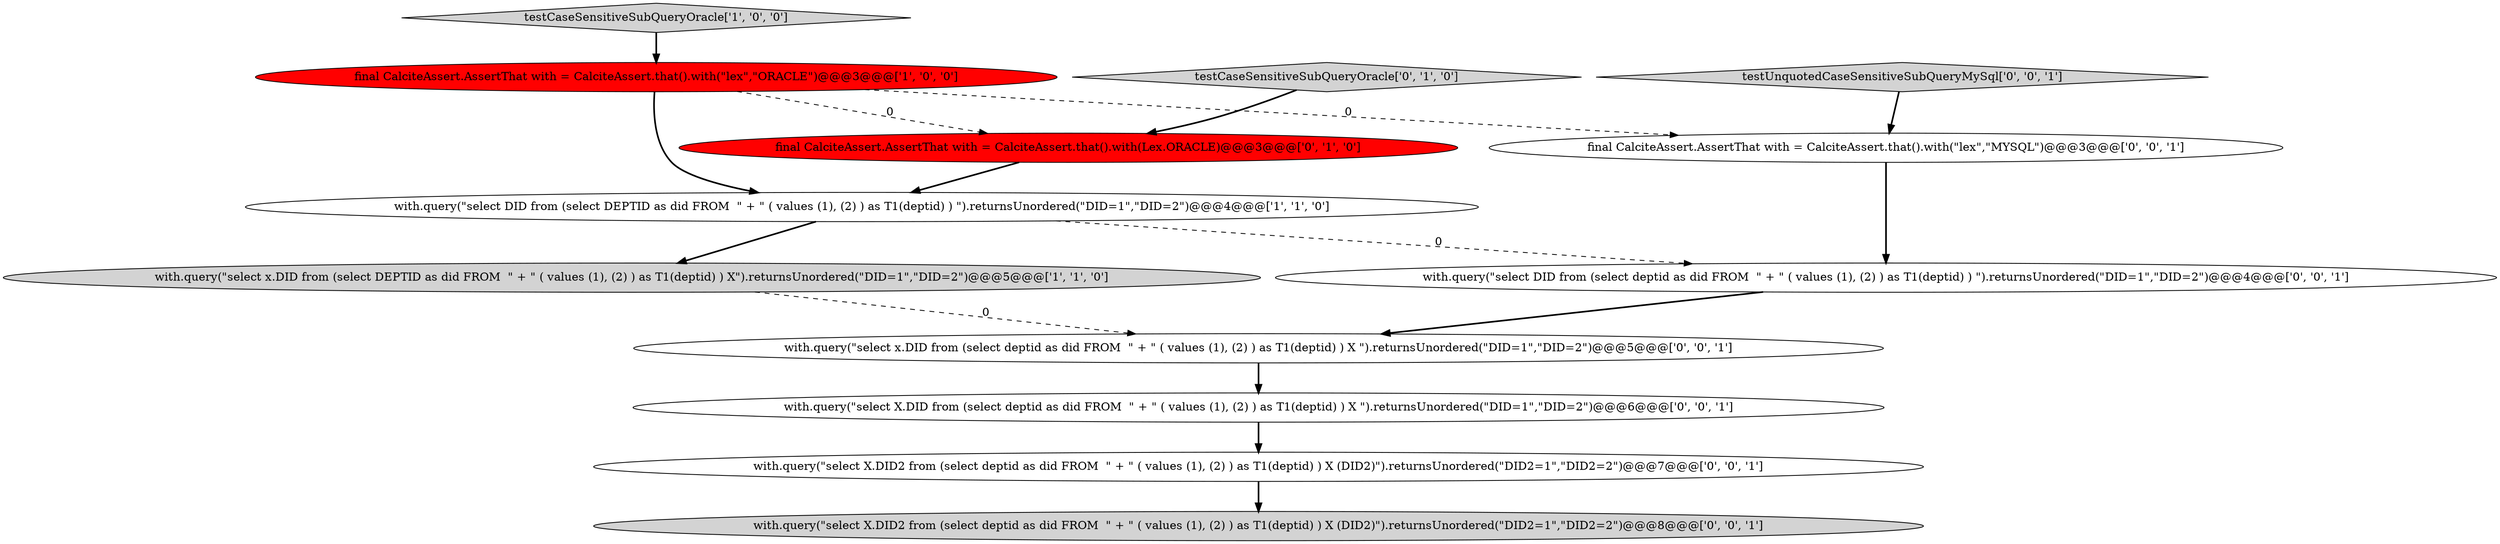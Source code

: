 digraph {
9 [style = filled, label = "with.query(\"select X.DID2 from (select deptid as did FROM  \" + \" ( values (1), (2) ) as T1(deptid) ) X (DID2)\").returnsUnordered(\"DID2=1\",\"DID2=2\")@@@8@@@['0', '0', '1']", fillcolor = lightgray, shape = ellipse image = "AAA0AAABBB3BBB"];
7 [style = filled, label = "with.query(\"select X.DID2 from (select deptid as did FROM  \" + \" ( values (1), (2) ) as T1(deptid) ) X (DID2)\").returnsUnordered(\"DID2=1\",\"DID2=2\")@@@7@@@['0', '0', '1']", fillcolor = white, shape = ellipse image = "AAA0AAABBB3BBB"];
1 [style = filled, label = "with.query(\"select x.DID from (select DEPTID as did FROM  \" + \" ( values (1), (2) ) as T1(deptid) ) X\").returnsUnordered(\"DID=1\",\"DID=2\")@@@5@@@['1', '1', '0']", fillcolor = lightgray, shape = ellipse image = "AAA0AAABBB1BBB"];
0 [style = filled, label = "with.query(\"select DID from (select DEPTID as did FROM  \" + \" ( values (1), (2) ) as T1(deptid) ) \").returnsUnordered(\"DID=1\",\"DID=2\")@@@4@@@['1', '1', '0']", fillcolor = white, shape = ellipse image = "AAA0AAABBB1BBB"];
6 [style = filled, label = "with.query(\"select X.DID from (select deptid as did FROM  \" + \" ( values (1), (2) ) as T1(deptid) ) X \").returnsUnordered(\"DID=1\",\"DID=2\")@@@6@@@['0', '0', '1']", fillcolor = white, shape = ellipse image = "AAA0AAABBB3BBB"];
10 [style = filled, label = "testUnquotedCaseSensitiveSubQueryMySql['0', '0', '1']", fillcolor = lightgray, shape = diamond image = "AAA0AAABBB3BBB"];
2 [style = filled, label = "final CalciteAssert.AssertThat with = CalciteAssert.that().with(\"lex\",\"ORACLE\")@@@3@@@['1', '0', '0']", fillcolor = red, shape = ellipse image = "AAA1AAABBB1BBB"];
5 [style = filled, label = "final CalciteAssert.AssertThat with = CalciteAssert.that().with(Lex.ORACLE)@@@3@@@['0', '1', '0']", fillcolor = red, shape = ellipse image = "AAA1AAABBB2BBB"];
8 [style = filled, label = "final CalciteAssert.AssertThat with = CalciteAssert.that().with(\"lex\",\"MYSQL\")@@@3@@@['0', '0', '1']", fillcolor = white, shape = ellipse image = "AAA0AAABBB3BBB"];
11 [style = filled, label = "with.query(\"select x.DID from (select deptid as did FROM  \" + \" ( values (1), (2) ) as T1(deptid) ) X \").returnsUnordered(\"DID=1\",\"DID=2\")@@@5@@@['0', '0', '1']", fillcolor = white, shape = ellipse image = "AAA0AAABBB3BBB"];
3 [style = filled, label = "testCaseSensitiveSubQueryOracle['1', '0', '0']", fillcolor = lightgray, shape = diamond image = "AAA0AAABBB1BBB"];
4 [style = filled, label = "testCaseSensitiveSubQueryOracle['0', '1', '0']", fillcolor = lightgray, shape = diamond image = "AAA0AAABBB2BBB"];
12 [style = filled, label = "with.query(\"select DID from (select deptid as did FROM  \" + \" ( values (1), (2) ) as T1(deptid) ) \").returnsUnordered(\"DID=1\",\"DID=2\")@@@4@@@['0', '0', '1']", fillcolor = white, shape = ellipse image = "AAA0AAABBB3BBB"];
7->9 [style = bold, label=""];
2->5 [style = dashed, label="0"];
2->0 [style = bold, label=""];
0->12 [style = dashed, label="0"];
3->2 [style = bold, label=""];
5->0 [style = bold, label=""];
6->7 [style = bold, label=""];
10->8 [style = bold, label=""];
2->8 [style = dashed, label="0"];
4->5 [style = bold, label=""];
0->1 [style = bold, label=""];
1->11 [style = dashed, label="0"];
8->12 [style = bold, label=""];
11->6 [style = bold, label=""];
12->11 [style = bold, label=""];
}

